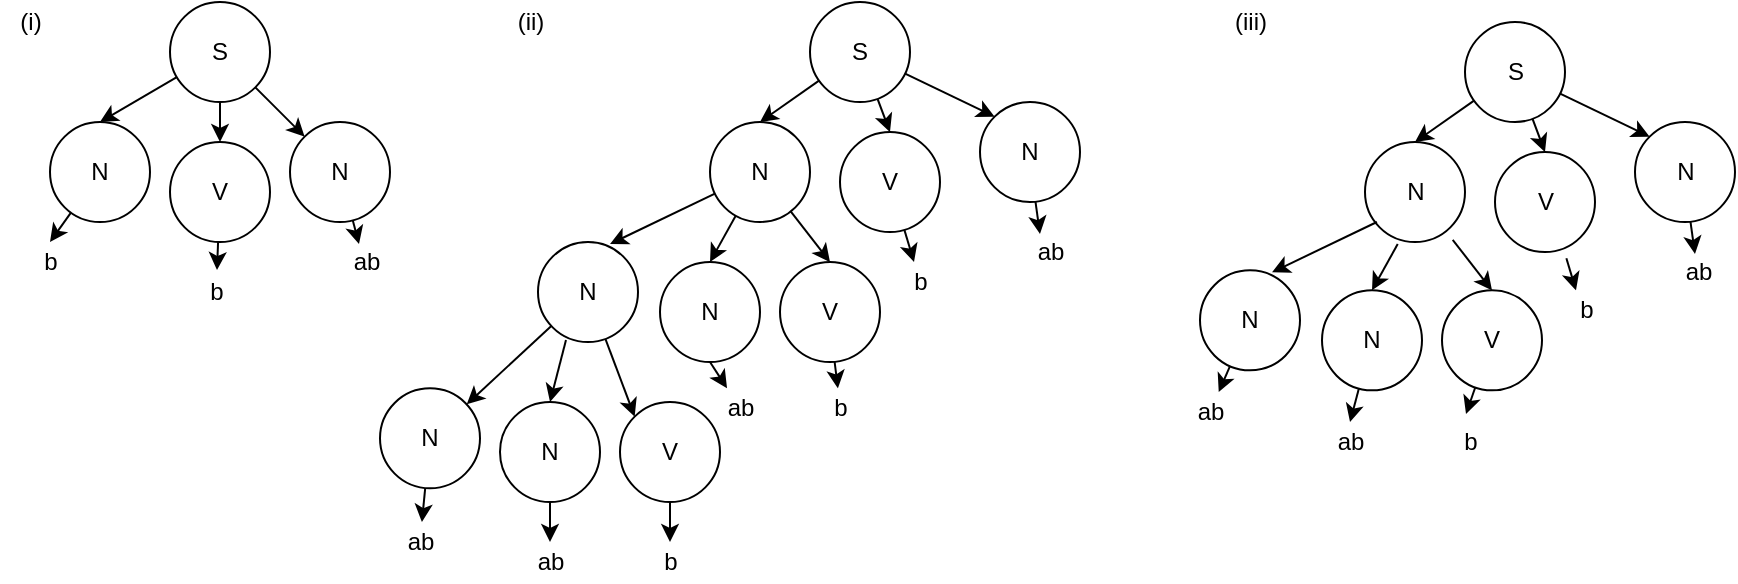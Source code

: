 <mxfile version="17.1.2" type="device" pages="2"><diagram id="Qpbx4XIv1NVrOyzlT0Lw" name="Page-1"><mxGraphModel dx="758" dy="514" grid="1" gridSize="10" guides="1" tooltips="1" connect="1" arrows="1" fold="1" page="1" pageScale="1" pageWidth="827" pageHeight="1169" math="0" shadow="0"><root><mxCell id="0"/><mxCell id="1" parent="0"/><mxCell id="CQMeKVdMAe2U_bORfj2A-5" style="rounded=0;orthogonalLoop=1;jettySize=auto;html=1;entryX=0.5;entryY=0;entryDx=0;entryDy=0;" edge="1" parent="1" source="CQMeKVdMAe2U_bORfj2A-1" target="CQMeKVdMAe2U_bORfj2A-2"><mxGeometry relative="1" as="geometry"/></mxCell><mxCell id="CQMeKVdMAe2U_bORfj2A-6" style="edgeStyle=none;rounded=0;orthogonalLoop=1;jettySize=auto;html=1;entryX=0.5;entryY=0;entryDx=0;entryDy=0;" edge="1" parent="1" source="CQMeKVdMAe2U_bORfj2A-1" target="CQMeKVdMAe2U_bORfj2A-3"><mxGeometry relative="1" as="geometry"/></mxCell><mxCell id="CQMeKVdMAe2U_bORfj2A-7" style="edgeStyle=none;rounded=0;orthogonalLoop=1;jettySize=auto;html=1;entryX=0;entryY=0;entryDx=0;entryDy=0;" edge="1" parent="1" source="CQMeKVdMAe2U_bORfj2A-1" target="CQMeKVdMAe2U_bORfj2A-4"><mxGeometry relative="1" as="geometry"/></mxCell><mxCell id="CQMeKVdMAe2U_bORfj2A-1" value="S" style="ellipse;whiteSpace=wrap;html=1;aspect=fixed;" vertex="1" parent="1"><mxGeometry x="205" y="90" width="50" height="50" as="geometry"/></mxCell><mxCell id="CQMeKVdMAe2U_bORfj2A-80" style="edgeStyle=none;rounded=0;orthogonalLoop=1;jettySize=auto;html=1;entryX=0.5;entryY=0;entryDx=0;entryDy=0;entryPerimeter=0;startArrow=none;startFill=0;endArrow=classic;endFill=1;" edge="1" parent="1" source="CQMeKVdMAe2U_bORfj2A-2" target="CQMeKVdMAe2U_bORfj2A-79"><mxGeometry relative="1" as="geometry"/></mxCell><mxCell id="CQMeKVdMAe2U_bORfj2A-2" value="N" style="ellipse;whiteSpace=wrap;html=1;aspect=fixed;" vertex="1" parent="1"><mxGeometry x="145" y="150" width="50" height="50" as="geometry"/></mxCell><mxCell id="CQMeKVdMAe2U_bORfj2A-14" style="edgeStyle=none;rounded=0;orthogonalLoop=1;jettySize=auto;html=1;entryX=0.55;entryY=-0.05;entryDx=0;entryDy=0;entryPerimeter=0;" edge="1" parent="1" source="CQMeKVdMAe2U_bORfj2A-3" target="CQMeKVdMAe2U_bORfj2A-12"><mxGeometry relative="1" as="geometry"/></mxCell><mxCell id="CQMeKVdMAe2U_bORfj2A-3" value="V" style="ellipse;whiteSpace=wrap;html=1;aspect=fixed;" vertex="1" parent="1"><mxGeometry x="205" y="160" width="50" height="50" as="geometry"/></mxCell><mxCell id="CQMeKVdMAe2U_bORfj2A-15" style="edgeStyle=none;rounded=0;orthogonalLoop=1;jettySize=auto;html=1;entryX=0.4;entryY=0.05;entryDx=0;entryDy=0;entryPerimeter=0;" edge="1" parent="1" source="CQMeKVdMAe2U_bORfj2A-4" target="CQMeKVdMAe2U_bORfj2A-13"><mxGeometry relative="1" as="geometry"/></mxCell><mxCell id="CQMeKVdMAe2U_bORfj2A-4" value="N" style="ellipse;whiteSpace=wrap;html=1;aspect=fixed;" vertex="1" parent="1"><mxGeometry x="265" y="150" width="50" height="50" as="geometry"/></mxCell><mxCell id="CQMeKVdMAe2U_bORfj2A-12" value="b" style="text;html=1;align=center;verticalAlign=middle;resizable=0;points=[];autosize=1;strokeColor=none;fillColor=none;" vertex="1" parent="1"><mxGeometry x="217.5" y="225" width="20" height="20" as="geometry"/></mxCell><mxCell id="CQMeKVdMAe2U_bORfj2A-13" value="ab" style="text;html=1;align=center;verticalAlign=middle;resizable=0;points=[];autosize=1;strokeColor=none;fillColor=none;" vertex="1" parent="1"><mxGeometry x="287.5" y="210" width="30" height="20" as="geometry"/></mxCell><mxCell id="CQMeKVdMAe2U_bORfj2A-16" value="(i)" style="text;html=1;align=center;verticalAlign=middle;resizable=0;points=[];autosize=1;strokeColor=none;fillColor=none;" vertex="1" parent="1"><mxGeometry x="120" y="90" width="30" height="20" as="geometry"/></mxCell><mxCell id="CQMeKVdMAe2U_bORfj2A-17" value="(ii)" style="text;html=1;align=center;verticalAlign=middle;resizable=0;points=[];autosize=1;strokeColor=none;fillColor=none;" vertex="1" parent="1"><mxGeometry x="370" y="90" width="30" height="20" as="geometry"/></mxCell><mxCell id="CQMeKVdMAe2U_bORfj2A-18" style="rounded=0;orthogonalLoop=1;jettySize=auto;html=1;entryX=0.5;entryY=0;entryDx=0;entryDy=0;" edge="1" parent="1" source="CQMeKVdMAe2U_bORfj2A-21" target="CQMeKVdMAe2U_bORfj2A-22"><mxGeometry relative="1" as="geometry"/></mxCell><mxCell id="CQMeKVdMAe2U_bORfj2A-19" style="edgeStyle=none;rounded=0;orthogonalLoop=1;jettySize=auto;html=1;entryX=0.5;entryY=0;entryDx=0;entryDy=0;" edge="1" parent="1" source="CQMeKVdMAe2U_bORfj2A-21" target="CQMeKVdMAe2U_bORfj2A-23"><mxGeometry relative="1" as="geometry"/></mxCell><mxCell id="CQMeKVdMAe2U_bORfj2A-20" style="edgeStyle=none;rounded=0;orthogonalLoop=1;jettySize=auto;html=1;entryX=0;entryY=0;entryDx=0;entryDy=0;" edge="1" parent="1" source="CQMeKVdMAe2U_bORfj2A-21" target="CQMeKVdMAe2U_bORfj2A-24"><mxGeometry relative="1" as="geometry"/></mxCell><mxCell id="CQMeKVdMAe2U_bORfj2A-21" value="S" style="ellipse;whiteSpace=wrap;html=1;aspect=fixed;" vertex="1" parent="1"><mxGeometry x="525" y="90" width="50" height="50" as="geometry"/></mxCell><mxCell id="CQMeKVdMAe2U_bORfj2A-25" style="edgeStyle=none;rounded=0;orthogonalLoop=1;jettySize=auto;html=1;entryX=0.72;entryY=0.02;entryDx=0;entryDy=0;entryPerimeter=0;" edge="1" parent="1" source="CQMeKVdMAe2U_bORfj2A-22" target="CQMeKVdMAe2U_bORfj2A-26"><mxGeometry relative="1" as="geometry"><mxPoint x="465" y="220" as="targetPoint"/></mxGeometry></mxCell><mxCell id="CQMeKVdMAe2U_bORfj2A-30" style="edgeStyle=none;rounded=0;orthogonalLoop=1;jettySize=auto;html=1;entryX=0.5;entryY=0;entryDx=0;entryDy=0;" edge="1" parent="1" source="CQMeKVdMAe2U_bORfj2A-22" target="CQMeKVdMAe2U_bORfj2A-27"><mxGeometry relative="1" as="geometry"/></mxCell><mxCell id="CQMeKVdMAe2U_bORfj2A-31" style="edgeStyle=none;rounded=0;orthogonalLoop=1;jettySize=auto;html=1;entryX=0.5;entryY=0;entryDx=0;entryDy=0;" edge="1" parent="1" source="CQMeKVdMAe2U_bORfj2A-22" target="CQMeKVdMAe2U_bORfj2A-29"><mxGeometry relative="1" as="geometry"/></mxCell><mxCell id="CQMeKVdMAe2U_bORfj2A-22" value="N" style="ellipse;whiteSpace=wrap;html=1;aspect=fixed;" vertex="1" parent="1"><mxGeometry x="475" y="150" width="50" height="50" as="geometry"/></mxCell><mxCell id="CQMeKVdMAe2U_bORfj2A-52" style="edgeStyle=none;rounded=0;orthogonalLoop=1;jettySize=auto;html=1;startArrow=none;startFill=0;endArrow=classic;endFill=1;" edge="1" parent="1" source="CQMeKVdMAe2U_bORfj2A-23" target="CQMeKVdMAe2U_bORfj2A-45"><mxGeometry relative="1" as="geometry"/></mxCell><mxCell id="CQMeKVdMAe2U_bORfj2A-23" value="V" style="ellipse;whiteSpace=wrap;html=1;aspect=fixed;" vertex="1" parent="1"><mxGeometry x="540" y="155" width="50" height="50" as="geometry"/></mxCell><mxCell id="CQMeKVdMAe2U_bORfj2A-53" style="edgeStyle=none;rounded=0;orthogonalLoop=1;jettySize=auto;html=1;entryX=0.333;entryY=0.05;entryDx=0;entryDy=0;entryPerimeter=0;startArrow=none;startFill=0;endArrow=classic;endFill=1;" edge="1" parent="1" source="CQMeKVdMAe2U_bORfj2A-24" target="CQMeKVdMAe2U_bORfj2A-46"><mxGeometry relative="1" as="geometry"/></mxCell><mxCell id="CQMeKVdMAe2U_bORfj2A-24" value="N" style="ellipse;whiteSpace=wrap;html=1;aspect=fixed;" vertex="1" parent="1"><mxGeometry x="610" y="140" width="50" height="50" as="geometry"/></mxCell><mxCell id="CQMeKVdMAe2U_bORfj2A-36" style="edgeStyle=none;rounded=0;orthogonalLoop=1;jettySize=auto;html=1;" edge="1" parent="1" source="CQMeKVdMAe2U_bORfj2A-26" target="CQMeKVdMAe2U_bORfj2A-33"><mxGeometry relative="1" as="geometry"/></mxCell><mxCell id="CQMeKVdMAe2U_bORfj2A-37" style="edgeStyle=none;rounded=0;orthogonalLoop=1;jettySize=auto;html=1;entryX=0;entryY=0;entryDx=0;entryDy=0;" edge="1" parent="1" source="CQMeKVdMAe2U_bORfj2A-26" target="CQMeKVdMAe2U_bORfj2A-35"><mxGeometry relative="1" as="geometry"/></mxCell><mxCell id="CQMeKVdMAe2U_bORfj2A-26" value="N" style="ellipse;whiteSpace=wrap;html=1;aspect=fixed;" vertex="1" parent="1"><mxGeometry x="389" y="210" width="50" height="50" as="geometry"/></mxCell><mxCell id="CQMeKVdMAe2U_bORfj2A-27" value="N" style="ellipse;whiteSpace=wrap;html=1;aspect=fixed;" vertex="1" parent="1"><mxGeometry x="450" y="220" width="50" height="50" as="geometry"/></mxCell><mxCell id="CQMeKVdMAe2U_bORfj2A-51" style="edgeStyle=none;rounded=0;orthogonalLoop=1;jettySize=auto;html=1;startArrow=none;startFill=0;endArrow=classic;endFill=1;" edge="1" parent="1" source="CQMeKVdMAe2U_bORfj2A-29" target="CQMeKVdMAe2U_bORfj2A-44"><mxGeometry relative="1" as="geometry"/></mxCell><mxCell id="CQMeKVdMAe2U_bORfj2A-29" value="V" style="ellipse;whiteSpace=wrap;html=1;aspect=fixed;" vertex="1" parent="1"><mxGeometry x="510" y="220" width="50" height="50" as="geometry"/></mxCell><mxCell id="CQMeKVdMAe2U_bORfj2A-32" style="edgeStyle=none;rounded=0;orthogonalLoop=1;jettySize=auto;html=1;entryX=0.5;entryY=0;entryDx=0;entryDy=0;exitX=0.28;exitY=0.98;exitDx=0;exitDy=0;exitPerimeter=0;" edge="1" parent="1" target="CQMeKVdMAe2U_bORfj2A-34" source="CQMeKVdMAe2U_bORfj2A-26"><mxGeometry relative="1" as="geometry"><mxPoint x="418.859" y="260.004" as="sourcePoint"/></mxGeometry></mxCell><mxCell id="CQMeKVdMAe2U_bORfj2A-47" style="edgeStyle=none;rounded=0;orthogonalLoop=1;jettySize=auto;html=1;" edge="1" parent="1" source="CQMeKVdMAe2U_bORfj2A-33" target="CQMeKVdMAe2U_bORfj2A-40"><mxGeometry relative="1" as="geometry"/></mxCell><mxCell id="CQMeKVdMAe2U_bORfj2A-33" value="N" style="ellipse;whiteSpace=wrap;html=1;aspect=fixed;" vertex="1" parent="1"><mxGeometry x="310" y="283.15" width="50" height="50" as="geometry"/></mxCell><mxCell id="CQMeKVdMAe2U_bORfj2A-48" style="edgeStyle=none;rounded=0;orthogonalLoop=1;jettySize=auto;html=1;" edge="1" parent="1" source="CQMeKVdMAe2U_bORfj2A-34" target="CQMeKVdMAe2U_bORfj2A-41"><mxGeometry relative="1" as="geometry"/></mxCell><mxCell id="CQMeKVdMAe2U_bORfj2A-34" value="N" style="ellipse;whiteSpace=wrap;html=1;aspect=fixed;" vertex="1" parent="1"><mxGeometry x="370" y="290" width="50" height="50" as="geometry"/></mxCell><mxCell id="CQMeKVdMAe2U_bORfj2A-49" style="edgeStyle=none;rounded=0;orthogonalLoop=1;jettySize=auto;html=1;" edge="1" parent="1" source="CQMeKVdMAe2U_bORfj2A-35" target="CQMeKVdMAe2U_bORfj2A-42"><mxGeometry relative="1" as="geometry"/></mxCell><mxCell id="CQMeKVdMAe2U_bORfj2A-35" value="V" style="ellipse;whiteSpace=wrap;html=1;aspect=fixed;" vertex="1" parent="1"><mxGeometry x="430" y="290" width="50" height="50" as="geometry"/></mxCell><mxCell id="CQMeKVdMAe2U_bORfj2A-40" value="ab" style="text;html=1;align=center;verticalAlign=middle;resizable=0;points=[];autosize=1;strokeColor=none;fillColor=none;" vertex="1" parent="1"><mxGeometry x="315" y="350" width="30" height="20" as="geometry"/></mxCell><mxCell id="CQMeKVdMAe2U_bORfj2A-41" value="ab" style="text;html=1;align=center;verticalAlign=middle;resizable=0;points=[];autosize=1;strokeColor=none;fillColor=none;" vertex="1" parent="1"><mxGeometry x="380" y="360" width="30" height="20" as="geometry"/></mxCell><mxCell id="CQMeKVdMAe2U_bORfj2A-42" value="b" style="text;html=1;align=center;verticalAlign=middle;resizable=0;points=[];autosize=1;strokeColor=none;fillColor=none;" vertex="1" parent="1"><mxGeometry x="445" y="360" width="20" height="20" as="geometry"/></mxCell><mxCell id="CQMeKVdMAe2U_bORfj2A-50" style="edgeStyle=none;rounded=0;orthogonalLoop=1;jettySize=auto;html=1;entryX=0.5;entryY=1;entryDx=0;entryDy=0;startArrow=classic;startFill=1;endArrow=none;endFill=0;" edge="1" parent="1" source="CQMeKVdMAe2U_bORfj2A-43" target="CQMeKVdMAe2U_bORfj2A-27"><mxGeometry relative="1" as="geometry"/></mxCell><mxCell id="CQMeKVdMAe2U_bORfj2A-43" value="ab" style="text;html=1;align=center;verticalAlign=middle;resizable=0;points=[];autosize=1;strokeColor=none;fillColor=none;" vertex="1" parent="1"><mxGeometry x="475" y="283.15" width="30" height="20" as="geometry"/></mxCell><mxCell id="CQMeKVdMAe2U_bORfj2A-44" value="b" style="text;html=1;align=center;verticalAlign=middle;resizable=0;points=[];autosize=1;strokeColor=none;fillColor=none;" vertex="1" parent="1"><mxGeometry x="530" y="283.15" width="20" height="20" as="geometry"/></mxCell><mxCell id="CQMeKVdMAe2U_bORfj2A-45" value="b" style="text;html=1;align=center;verticalAlign=middle;resizable=0;points=[];autosize=1;strokeColor=none;fillColor=none;" vertex="1" parent="1"><mxGeometry x="570" y="220" width="20" height="20" as="geometry"/></mxCell><mxCell id="CQMeKVdMAe2U_bORfj2A-46" value="ab" style="text;html=1;align=center;verticalAlign=middle;resizable=0;points=[];autosize=1;strokeColor=none;fillColor=none;" vertex="1" parent="1"><mxGeometry x="630" y="205" width="30" height="20" as="geometry"/></mxCell><mxCell id="CQMeKVdMAe2U_bORfj2A-54" value="(iii)" style="text;html=1;align=center;verticalAlign=middle;resizable=0;points=[];autosize=1;strokeColor=none;fillColor=none;" vertex="1" parent="1"><mxGeometry x="730" y="90" width="30" height="20" as="geometry"/></mxCell><mxCell id="CQMeKVdMAe2U_bORfj2A-55" style="rounded=0;orthogonalLoop=1;jettySize=auto;html=1;entryX=0.5;entryY=0;entryDx=0;entryDy=0;" edge="1" parent="1" source="CQMeKVdMAe2U_bORfj2A-58" target="CQMeKVdMAe2U_bORfj2A-59"><mxGeometry relative="1" as="geometry"/></mxCell><mxCell id="CQMeKVdMAe2U_bORfj2A-56" style="edgeStyle=none;rounded=0;orthogonalLoop=1;jettySize=auto;html=1;entryX=0.5;entryY=0;entryDx=0;entryDy=0;" edge="1" parent="1" source="CQMeKVdMAe2U_bORfj2A-58" target="CQMeKVdMAe2U_bORfj2A-60"><mxGeometry relative="1" as="geometry"/></mxCell><mxCell id="CQMeKVdMAe2U_bORfj2A-57" style="edgeStyle=none;rounded=0;orthogonalLoop=1;jettySize=auto;html=1;entryX=0;entryY=0;entryDx=0;entryDy=0;" edge="1" parent="1" source="CQMeKVdMAe2U_bORfj2A-58" target="CQMeKVdMAe2U_bORfj2A-62"><mxGeometry relative="1" as="geometry"/></mxCell><mxCell id="CQMeKVdMAe2U_bORfj2A-58" value="S" style="ellipse;whiteSpace=wrap;html=1;aspect=fixed;" vertex="1" parent="1"><mxGeometry x="852.5" y="100" width="50" height="50" as="geometry"/></mxCell><mxCell id="CQMeKVdMAe2U_bORfj2A-59" value="N" style="ellipse;whiteSpace=wrap;html=1;aspect=fixed;" vertex="1" parent="1"><mxGeometry x="802.5" y="160" width="50" height="50" as="geometry"/></mxCell><mxCell id="CQMeKVdMAe2U_bORfj2A-60" value="V" style="ellipse;whiteSpace=wrap;html=1;aspect=fixed;" vertex="1" parent="1"><mxGeometry x="867.5" y="165" width="50" height="50" as="geometry"/></mxCell><mxCell id="CQMeKVdMAe2U_bORfj2A-61" style="edgeStyle=none;rounded=0;orthogonalLoop=1;jettySize=auto;html=1;entryX=0.333;entryY=0.05;entryDx=0;entryDy=0;entryPerimeter=0;startArrow=none;startFill=0;endArrow=classic;endFill=1;" edge="1" parent="1" source="CQMeKVdMAe2U_bORfj2A-62"><mxGeometry relative="1" as="geometry"><mxPoint x="967.49" y="216" as="targetPoint"/></mxGeometry></mxCell><mxCell id="CQMeKVdMAe2U_bORfj2A-62" value="N" style="ellipse;whiteSpace=wrap;html=1;aspect=fixed;" vertex="1" parent="1"><mxGeometry x="937.5" y="150" width="50" height="50" as="geometry"/></mxCell><mxCell id="CQMeKVdMAe2U_bORfj2A-63" style="edgeStyle=none;rounded=0;orthogonalLoop=1;jettySize=auto;html=1;entryX=0.72;entryY=0.02;entryDx=0;entryDy=0;entryPerimeter=0;" edge="1" parent="1" target="CQMeKVdMAe2U_bORfj2A-67"><mxGeometry relative="1" as="geometry"><mxPoint x="796" y="234.18" as="targetPoint"/><mxPoint x="808.462" y="199.998" as="sourcePoint"/></mxGeometry></mxCell><mxCell id="CQMeKVdMAe2U_bORfj2A-64" style="edgeStyle=none;rounded=0;orthogonalLoop=1;jettySize=auto;html=1;entryX=0.5;entryY=0;entryDx=0;entryDy=0;" edge="1" parent="1" target="CQMeKVdMAe2U_bORfj2A-68"><mxGeometry relative="1" as="geometry"><mxPoint x="818.859" y="211.034" as="sourcePoint"/></mxGeometry></mxCell><mxCell id="CQMeKVdMAe2U_bORfj2A-65" style="edgeStyle=none;rounded=0;orthogonalLoop=1;jettySize=auto;html=1;entryX=0.5;entryY=0;entryDx=0;entryDy=0;" edge="1" parent="1" target="CQMeKVdMAe2U_bORfj2A-69"><mxGeometry relative="1" as="geometry"><mxPoint x="846.349" y="208.914" as="sourcePoint"/></mxGeometry></mxCell><mxCell id="CQMeKVdMAe2U_bORfj2A-66" style="edgeStyle=none;rounded=0;orthogonalLoop=1;jettySize=auto;html=1;startArrow=none;startFill=0;endArrow=classic;endFill=1;" edge="1" parent="1"><mxGeometry relative="1" as="geometry"><mxPoint x="903.184" y="218.126" as="sourcePoint"/><mxPoint x="908" y="234.18" as="targetPoint"/></mxGeometry></mxCell><mxCell id="CQMeKVdMAe2U_bORfj2A-71" style="edgeStyle=none;rounded=0;orthogonalLoop=1;jettySize=auto;html=1;startArrow=none;startFill=0;endArrow=classic;endFill=1;" edge="1" parent="1" source="CQMeKVdMAe2U_bORfj2A-67" target="CQMeKVdMAe2U_bORfj2A-70"><mxGeometry relative="1" as="geometry"/></mxCell><mxCell id="CQMeKVdMAe2U_bORfj2A-67" value="N" style="ellipse;whiteSpace=wrap;html=1;aspect=fixed;" vertex="1" parent="1"><mxGeometry x="720" y="224.18" width="50" height="50" as="geometry"/></mxCell><mxCell id="CQMeKVdMAe2U_bORfj2A-73" style="edgeStyle=none;rounded=0;orthogonalLoop=1;jettySize=auto;html=1;entryX=0.5;entryY=0;entryDx=0;entryDy=0;entryPerimeter=0;startArrow=none;startFill=0;endArrow=classic;endFill=1;" edge="1" parent="1" source="CQMeKVdMAe2U_bORfj2A-68" target="CQMeKVdMAe2U_bORfj2A-72"><mxGeometry relative="1" as="geometry"/></mxCell><mxCell id="CQMeKVdMAe2U_bORfj2A-68" value="N" style="ellipse;whiteSpace=wrap;html=1;aspect=fixed;" vertex="1" parent="1"><mxGeometry x="781" y="234.18" width="50" height="50" as="geometry"/></mxCell><mxCell id="CQMeKVdMAe2U_bORfj2A-75" style="edgeStyle=none;rounded=0;orthogonalLoop=1;jettySize=auto;html=1;entryX=0.4;entryY=-0.2;entryDx=0;entryDy=0;entryPerimeter=0;startArrow=none;startFill=0;endArrow=classic;endFill=1;" edge="1" parent="1" source="CQMeKVdMAe2U_bORfj2A-69" target="CQMeKVdMAe2U_bORfj2A-74"><mxGeometry relative="1" as="geometry"/></mxCell><mxCell id="CQMeKVdMAe2U_bORfj2A-69" value="V" style="ellipse;whiteSpace=wrap;html=1;aspect=fixed;" vertex="1" parent="1"><mxGeometry x="841" y="234.18" width="50" height="50" as="geometry"/></mxCell><mxCell id="CQMeKVdMAe2U_bORfj2A-70" value="ab" style="text;html=1;align=center;verticalAlign=middle;resizable=0;points=[];autosize=1;strokeColor=none;fillColor=none;" vertex="1" parent="1"><mxGeometry x="710" y="285" width="30" height="20" as="geometry"/></mxCell><mxCell id="CQMeKVdMAe2U_bORfj2A-72" value="ab" style="text;html=1;align=center;verticalAlign=middle;resizable=0;points=[];autosize=1;strokeColor=none;fillColor=none;" vertex="1" parent="1"><mxGeometry x="780" y="300" width="30" height="20" as="geometry"/></mxCell><mxCell id="CQMeKVdMAe2U_bORfj2A-74" value="b" style="text;html=1;align=center;verticalAlign=middle;resizable=0;points=[];autosize=1;strokeColor=none;fillColor=none;" vertex="1" parent="1"><mxGeometry x="845" y="300" width="20" height="20" as="geometry"/></mxCell><mxCell id="CQMeKVdMAe2U_bORfj2A-76" value="b" style="text;html=1;align=center;verticalAlign=middle;resizable=0;points=[];autosize=1;strokeColor=none;fillColor=none;" vertex="1" parent="1"><mxGeometry x="902.5" y="234.18" width="20" height="20" as="geometry"/></mxCell><mxCell id="CQMeKVdMAe2U_bORfj2A-77" value="ab" style="text;html=1;align=center;verticalAlign=middle;resizable=0;points=[];autosize=1;strokeColor=none;fillColor=none;" vertex="1" parent="1"><mxGeometry x="954" y="215" width="30" height="20" as="geometry"/></mxCell><mxCell id="CQMeKVdMAe2U_bORfj2A-79" value="b" style="text;html=1;align=center;verticalAlign=middle;resizable=0;points=[];autosize=1;strokeColor=none;fillColor=none;" vertex="1" parent="1"><mxGeometry x="135" y="210" width="20" height="20" as="geometry"/></mxCell></root></mxGraphModel></diagram><diagram id="x8T-8FSfejUThqWdcrER" name="Page-2"><mxGraphModel dx="758" dy="514" grid="1" gridSize="10" guides="1" tooltips="1" connect="1" arrows="1" fold="1" page="1" pageScale="1" pageWidth="827" pageHeight="1169" math="0" shadow="0"><root><mxCell id="NFvz0AbP8CGGLVTf0U3N-0"/><mxCell id="NFvz0AbP8CGGLVTf0U3N-1" parent="NFvz0AbP8CGGLVTf0U3N-0"/><mxCell id="mcHD_HkM57FpHxoeEQbG-1" style="rounded=0;orthogonalLoop=1;jettySize=auto;html=1;entryX=0.5;entryY=0;entryDx=0;entryDy=0;" edge="1" parent="NFvz0AbP8CGGLVTf0U3N-1" source="mcHD_HkM57FpHxoeEQbG-4" target="mcHD_HkM57FpHxoeEQbG-8"><mxGeometry relative="1" as="geometry"/></mxCell><mxCell id="mcHD_HkM57FpHxoeEQbG-2" style="edgeStyle=none;rounded=0;orthogonalLoop=1;jettySize=auto;html=1;entryX=0.5;entryY=0;entryDx=0;entryDy=0;" edge="1" parent="NFvz0AbP8CGGLVTf0U3N-1" source="mcHD_HkM57FpHxoeEQbG-4" target="mcHD_HkM57FpHxoeEQbG-10"><mxGeometry relative="1" as="geometry"/></mxCell><mxCell id="mcHD_HkM57FpHxoeEQbG-3" style="edgeStyle=none;rounded=0;orthogonalLoop=1;jettySize=auto;html=1;entryX=0;entryY=0;entryDx=0;entryDy=0;" edge="1" parent="NFvz0AbP8CGGLVTf0U3N-1" source="mcHD_HkM57FpHxoeEQbG-4" target="mcHD_HkM57FpHxoeEQbG-12"><mxGeometry relative="1" as="geometry"/></mxCell><mxCell id="mcHD_HkM57FpHxoeEQbG-4" value="S" style="ellipse;whiteSpace=wrap;html=1;aspect=fixed;" vertex="1" parent="NFvz0AbP8CGGLVTf0U3N-1"><mxGeometry x="226" y="90" width="50" height="50" as="geometry"/></mxCell><mxCell id="mcHD_HkM57FpHxoeEQbG-5" style="edgeStyle=none;rounded=0;orthogonalLoop=1;jettySize=auto;html=1;entryX=0.72;entryY=0.02;entryDx=0;entryDy=0;entryPerimeter=0;" edge="1" parent="NFvz0AbP8CGGLVTf0U3N-1" source="mcHD_HkM57FpHxoeEQbG-8" target="mcHD_HkM57FpHxoeEQbG-13"><mxGeometry relative="1" as="geometry"><mxPoint x="166" y="220" as="targetPoint"/></mxGeometry></mxCell><mxCell id="mcHD_HkM57FpHxoeEQbG-6" style="edgeStyle=none;rounded=0;orthogonalLoop=1;jettySize=auto;html=1;entryX=0.5;entryY=0;entryDx=0;entryDy=0;" edge="1" parent="NFvz0AbP8CGGLVTf0U3N-1" source="mcHD_HkM57FpHxoeEQbG-8" target="mcHD_HkM57FpHxoeEQbG-14"><mxGeometry relative="1" as="geometry"/></mxCell><mxCell id="mcHD_HkM57FpHxoeEQbG-7" style="edgeStyle=none;rounded=0;orthogonalLoop=1;jettySize=auto;html=1;entryX=0.5;entryY=0;entryDx=0;entryDy=0;" edge="1" parent="NFvz0AbP8CGGLVTf0U3N-1" source="mcHD_HkM57FpHxoeEQbG-8" target="mcHD_HkM57FpHxoeEQbG-16"><mxGeometry relative="1" as="geometry"/></mxCell><mxCell id="mcHD_HkM57FpHxoeEQbG-8" value="N" style="ellipse;whiteSpace=wrap;html=1;aspect=fixed;" vertex="1" parent="NFvz0AbP8CGGLVTf0U3N-1"><mxGeometry x="176" y="150" width="50" height="50" as="geometry"/></mxCell><mxCell id="mcHD_HkM57FpHxoeEQbG-9" style="edgeStyle=none;rounded=0;orthogonalLoop=1;jettySize=auto;html=1;startArrow=none;startFill=0;endArrow=classic;endFill=1;" edge="1" parent="NFvz0AbP8CGGLVTf0U3N-1" source="mcHD_HkM57FpHxoeEQbG-10" target="mcHD_HkM57FpHxoeEQbG-18"><mxGeometry relative="1" as="geometry"/></mxCell><mxCell id="mcHD_HkM57FpHxoeEQbG-10" value="V" style="ellipse;whiteSpace=wrap;html=1;aspect=fixed;" vertex="1" parent="NFvz0AbP8CGGLVTf0U3N-1"><mxGeometry x="241" y="155" width="50" height="50" as="geometry"/></mxCell><mxCell id="mcHD_HkM57FpHxoeEQbG-11" style="edgeStyle=none;rounded=0;orthogonalLoop=1;jettySize=auto;html=1;entryX=0.333;entryY=0.05;entryDx=0;entryDy=0;entryPerimeter=0;startArrow=none;startFill=0;endArrow=classic;endFill=1;" edge="1" parent="NFvz0AbP8CGGLVTf0U3N-1" source="mcHD_HkM57FpHxoeEQbG-12" target="mcHD_HkM57FpHxoeEQbG-19"><mxGeometry relative="1" as="geometry"/></mxCell><mxCell id="mcHD_HkM57FpHxoeEQbG-12" value="N" style="ellipse;whiteSpace=wrap;html=1;aspect=fixed;" vertex="1" parent="NFvz0AbP8CGGLVTf0U3N-1"><mxGeometry x="311" y="140" width="50" height="50" as="geometry"/></mxCell><mxCell id="mcHD_HkM57FpHxoeEQbG-21" style="edgeStyle=none;rounded=0;orthogonalLoop=1;jettySize=auto;html=1;startArrow=none;startFill=0;endArrow=classic;endFill=1;" edge="1" parent="NFvz0AbP8CGGLVTf0U3N-1" source="mcHD_HkM57FpHxoeEQbG-13" target="mcHD_HkM57FpHxoeEQbG-20"><mxGeometry relative="1" as="geometry"/></mxCell><mxCell id="mcHD_HkM57FpHxoeEQbG-13" value="N" style="ellipse;whiteSpace=wrap;html=1;aspect=fixed;" vertex="1" parent="NFvz0AbP8CGGLVTf0U3N-1"><mxGeometry x="90" y="210" width="50" height="50" as="geometry"/></mxCell><mxCell id="mcHD_HkM57FpHxoeEQbG-23" style="edgeStyle=none;rounded=0;orthogonalLoop=1;jettySize=auto;html=1;entryX=0.6;entryY=-0.1;entryDx=0;entryDy=0;entryPerimeter=0;startArrow=none;startFill=0;endArrow=classic;endFill=1;" edge="1" parent="NFvz0AbP8CGGLVTf0U3N-1" source="mcHD_HkM57FpHxoeEQbG-14" target="mcHD_HkM57FpHxoeEQbG-22"><mxGeometry relative="1" as="geometry"/></mxCell><mxCell id="mcHD_HkM57FpHxoeEQbG-14" value="N" style="ellipse;whiteSpace=wrap;html=1;aspect=fixed;" vertex="1" parent="NFvz0AbP8CGGLVTf0U3N-1"><mxGeometry x="151" y="220" width="50" height="50" as="geometry"/></mxCell><mxCell id="mcHD_HkM57FpHxoeEQbG-15" style="edgeStyle=none;rounded=0;orthogonalLoop=1;jettySize=auto;html=1;startArrow=none;startFill=0;endArrow=classic;endFill=1;" edge="1" parent="NFvz0AbP8CGGLVTf0U3N-1" source="mcHD_HkM57FpHxoeEQbG-16"><mxGeometry relative="1" as="geometry"><mxPoint x="239.962" y="283.15" as="targetPoint"/></mxGeometry></mxCell><mxCell id="mcHD_HkM57FpHxoeEQbG-16" value="V" style="ellipse;whiteSpace=wrap;html=1;aspect=fixed;" vertex="1" parent="NFvz0AbP8CGGLVTf0U3N-1"><mxGeometry x="211" y="220" width="50" height="50" as="geometry"/></mxCell><mxCell id="mcHD_HkM57FpHxoeEQbG-18" value="b" style="text;html=1;align=center;verticalAlign=middle;resizable=0;points=[];autosize=1;strokeColor=none;fillColor=none;" vertex="1" parent="NFvz0AbP8CGGLVTf0U3N-1"><mxGeometry x="271" y="220" width="20" height="20" as="geometry"/></mxCell><mxCell id="mcHD_HkM57FpHxoeEQbG-19" value="b" style="text;html=1;align=center;verticalAlign=middle;resizable=0;points=[];autosize=1;strokeColor=none;fillColor=none;" vertex="1" parent="NFvz0AbP8CGGLVTf0U3N-1"><mxGeometry x="336" y="205" width="20" height="20" as="geometry"/></mxCell><mxCell id="mcHD_HkM57FpHxoeEQbG-20" value="ab" style="text;html=1;align=center;verticalAlign=middle;resizable=0;points=[];autosize=1;strokeColor=none;fillColor=none;" vertex="1" parent="NFvz0AbP8CGGLVTf0U3N-1"><mxGeometry x="85" y="270" width="30" height="20" as="geometry"/></mxCell><mxCell id="mcHD_HkM57FpHxoeEQbG-22" value="b" style="text;html=1;align=center;verticalAlign=middle;resizable=0;points=[];autosize=1;strokeColor=none;fillColor=none;" vertex="1" parent="NFvz0AbP8CGGLVTf0U3N-1"><mxGeometry x="166" y="290" width="20" height="20" as="geometry"/></mxCell><mxCell id="mcHD_HkM57FpHxoeEQbG-24" value="b" style="text;html=1;align=center;verticalAlign=middle;resizable=0;points=[];autosize=1;strokeColor=none;fillColor=none;" vertex="1" parent="NFvz0AbP8CGGLVTf0U3N-1"><mxGeometry x="230" y="280" width="20" height="20" as="geometry"/></mxCell><mxCell id="mcHD_HkM57FpHxoeEQbG-25" style="rounded=0;orthogonalLoop=1;jettySize=auto;html=1;entryX=0.5;entryY=0;entryDx=0;entryDy=0;" edge="1" parent="NFvz0AbP8CGGLVTf0U3N-1" source="mcHD_HkM57FpHxoeEQbG-28" target="mcHD_HkM57FpHxoeEQbG-29"><mxGeometry relative="1" as="geometry"/></mxCell><mxCell id="mcHD_HkM57FpHxoeEQbG-26" style="edgeStyle=none;rounded=0;orthogonalLoop=1;jettySize=auto;html=1;entryX=0.5;entryY=0;entryDx=0;entryDy=0;" edge="1" parent="NFvz0AbP8CGGLVTf0U3N-1" source="mcHD_HkM57FpHxoeEQbG-28" target="mcHD_HkM57FpHxoeEQbG-30"><mxGeometry relative="1" as="geometry"/></mxCell><mxCell id="mcHD_HkM57FpHxoeEQbG-27" style="edgeStyle=none;rounded=0;orthogonalLoop=1;jettySize=auto;html=1;entryX=0;entryY=0;entryDx=0;entryDy=0;" edge="1" parent="NFvz0AbP8CGGLVTf0U3N-1" source="mcHD_HkM57FpHxoeEQbG-28" target="mcHD_HkM57FpHxoeEQbG-32"><mxGeometry relative="1" as="geometry"/></mxCell><mxCell id="mcHD_HkM57FpHxoeEQbG-28" value="S" style="ellipse;whiteSpace=wrap;html=1;aspect=fixed;" vertex="1" parent="NFvz0AbP8CGGLVTf0U3N-1"><mxGeometry x="480" y="90" width="50" height="50" as="geometry"/></mxCell><mxCell id="mcHD_HkM57FpHxoeEQbG-48" style="edgeStyle=none;rounded=0;orthogonalLoop=1;jettySize=auto;html=1;entryX=0.4;entryY=0.05;entryDx=0;entryDy=0;entryPerimeter=0;startArrow=none;startFill=0;endArrow=classic;endFill=1;" edge="1" parent="NFvz0AbP8CGGLVTf0U3N-1" source="mcHD_HkM57FpHxoeEQbG-29" target="mcHD_HkM57FpHxoeEQbG-47"><mxGeometry relative="1" as="geometry"/></mxCell><mxCell id="mcHD_HkM57FpHxoeEQbG-29" value="N" style="ellipse;whiteSpace=wrap;html=1;aspect=fixed;" vertex="1" parent="NFvz0AbP8CGGLVTf0U3N-1"><mxGeometry x="414" y="155" width="50" height="50" as="geometry"/></mxCell><mxCell id="mcHD_HkM57FpHxoeEQbG-50" style="edgeStyle=none;rounded=0;orthogonalLoop=1;jettySize=auto;html=1;entryX=0.65;entryY=0;entryDx=0;entryDy=0;entryPerimeter=0;startArrow=none;startFill=0;endArrow=classic;endFill=1;" edge="1" parent="NFvz0AbP8CGGLVTf0U3N-1" source="mcHD_HkM57FpHxoeEQbG-30" target="mcHD_HkM57FpHxoeEQbG-49"><mxGeometry relative="1" as="geometry"/></mxCell><mxCell id="mcHD_HkM57FpHxoeEQbG-30" value="V" style="ellipse;whiteSpace=wrap;html=1;aspect=fixed;" vertex="1" parent="NFvz0AbP8CGGLVTf0U3N-1"><mxGeometry x="480" y="155" width="50" height="50" as="geometry"/></mxCell><mxCell id="mcHD_HkM57FpHxoeEQbG-45" style="edgeStyle=none;rounded=0;orthogonalLoop=1;jettySize=auto;html=1;startArrow=none;startFill=0;endArrow=classic;endFill=1;" edge="1" parent="NFvz0AbP8CGGLVTf0U3N-1" source="mcHD_HkM57FpHxoeEQbG-32" target="mcHD_HkM57FpHxoeEQbG-41"><mxGeometry relative="1" as="geometry"/></mxCell><mxCell id="mcHD_HkM57FpHxoeEQbG-32" value="N" style="ellipse;whiteSpace=wrap;html=1;aspect=fixed;" vertex="1" parent="NFvz0AbP8CGGLVTf0U3N-1"><mxGeometry x="550" y="150" width="50" height="50" as="geometry"/></mxCell><mxCell id="mcHD_HkM57FpHxoeEQbG-33" style="edgeStyle=none;rounded=0;orthogonalLoop=1;jettySize=auto;html=1;entryX=0.72;entryY=0.02;entryDx=0;entryDy=0;entryPerimeter=0;exitX=0.28;exitY=0.94;exitDx=0;exitDy=0;exitPerimeter=0;" edge="1" parent="NFvz0AbP8CGGLVTf0U3N-1" target="mcHD_HkM57FpHxoeEQbG-37" source="mcHD_HkM57FpHxoeEQbG-32"><mxGeometry relative="1" as="geometry"><mxPoint x="561" y="234.18" as="targetPoint"/><mxPoint x="573.462" y="199.998" as="sourcePoint"/></mxGeometry></mxCell><mxCell id="mcHD_HkM57FpHxoeEQbG-34" style="edgeStyle=none;rounded=0;orthogonalLoop=1;jettySize=auto;html=1;entryX=0.5;entryY=0;entryDx=0;entryDy=0;exitX=1;exitY=1;exitDx=0;exitDy=0;" edge="1" parent="NFvz0AbP8CGGLVTf0U3N-1" target="mcHD_HkM57FpHxoeEQbG-39" source="mcHD_HkM57FpHxoeEQbG-32"><mxGeometry relative="1" as="geometry"><mxPoint x="583.859" y="211.034" as="sourcePoint"/></mxGeometry></mxCell><mxCell id="mcHD_HkM57FpHxoeEQbG-36" style="edgeStyle=none;rounded=0;orthogonalLoop=1;jettySize=auto;html=1;startArrow=none;startFill=0;endArrow=classic;endFill=1;" edge="1" parent="NFvz0AbP8CGGLVTf0U3N-1" source="mcHD_HkM57FpHxoeEQbG-37" target="mcHD_HkM57FpHxoeEQbG-42"><mxGeometry relative="1" as="geometry"/></mxCell><mxCell id="mcHD_HkM57FpHxoeEQbG-37" value="N" style="ellipse;whiteSpace=wrap;html=1;aspect=fixed;" vertex="1" parent="NFvz0AbP8CGGLVTf0U3N-1"><mxGeometry x="530" y="215.82" width="50" height="50" as="geometry"/></mxCell><mxCell id="mcHD_HkM57FpHxoeEQbG-38" style="edgeStyle=none;rounded=0;orthogonalLoop=1;jettySize=auto;html=1;entryX=0.6;entryY=-0.1;entryDx=0;entryDy=0;entryPerimeter=0;startArrow=none;startFill=0;endArrow=classic;endFill=1;" edge="1" parent="NFvz0AbP8CGGLVTf0U3N-1" source="mcHD_HkM57FpHxoeEQbG-39" target="mcHD_HkM57FpHxoeEQbG-43"><mxGeometry relative="1" as="geometry"/></mxCell><mxCell id="mcHD_HkM57FpHxoeEQbG-39" value="N" style="ellipse;whiteSpace=wrap;html=1;aspect=fixed;" vertex="1" parent="NFvz0AbP8CGGLVTf0U3N-1"><mxGeometry x="590" y="210" width="50" height="50" as="geometry"/></mxCell><mxCell id="mcHD_HkM57FpHxoeEQbG-40" style="edgeStyle=none;rounded=0;orthogonalLoop=1;jettySize=auto;html=1;startArrow=none;startFill=0;endArrow=classic;endFill=1;entryX=0.55;entryY=0;entryDx=0;entryDy=0;entryPerimeter=0;" edge="1" parent="NFvz0AbP8CGGLVTf0U3N-1" source="mcHD_HkM57FpHxoeEQbG-41" target="mcHD_HkM57FpHxoeEQbG-44"><mxGeometry relative="1" as="geometry"><mxPoint x="654.962" y="248.56" as="targetPoint"/></mxGeometry></mxCell><mxCell id="mcHD_HkM57FpHxoeEQbG-41" value="V" style="ellipse;whiteSpace=wrap;html=1;aspect=fixed;" vertex="1" parent="NFvz0AbP8CGGLVTf0U3N-1"><mxGeometry x="630" y="175" width="50" height="50" as="geometry"/></mxCell><mxCell id="mcHD_HkM57FpHxoeEQbG-42" value="b" style="text;html=1;align=center;verticalAlign=middle;resizable=0;points=[];autosize=1;strokeColor=none;fillColor=none;" vertex="1" parent="NFvz0AbP8CGGLVTf0U3N-1"><mxGeometry x="545" y="280" width="20" height="20" as="geometry"/></mxCell><mxCell id="mcHD_HkM57FpHxoeEQbG-43" value="b" style="text;html=1;align=center;verticalAlign=middle;resizable=0;points=[];autosize=1;strokeColor=none;fillColor=none;" vertex="1" parent="NFvz0AbP8CGGLVTf0U3N-1"><mxGeometry x="620" y="274.18" width="20" height="20" as="geometry"/></mxCell><mxCell id="mcHD_HkM57FpHxoeEQbG-44" value="b" style="text;html=1;align=center;verticalAlign=middle;resizable=0;points=[];autosize=1;strokeColor=none;fillColor=none;" vertex="1" parent="NFvz0AbP8CGGLVTf0U3N-1"><mxGeometry x="680" y="234.59" width="20" height="20" as="geometry"/></mxCell><mxCell id="mcHD_HkM57FpHxoeEQbG-47" value="ab" style="text;html=1;align=center;verticalAlign=middle;resizable=0;points=[];autosize=1;strokeColor=none;fillColor=none;" vertex="1" parent="NFvz0AbP8CGGLVTf0U3N-1"><mxGeometry x="424" y="220" width="30" height="20" as="geometry"/></mxCell><mxCell id="mcHD_HkM57FpHxoeEQbG-49" value="b" style="text;html=1;align=center;verticalAlign=middle;resizable=0;points=[];autosize=1;strokeColor=none;fillColor=none;" vertex="1" parent="NFvz0AbP8CGGLVTf0U3N-1"><mxGeometry x="490" y="220" width="20" height="20" as="geometry"/></mxCell></root></mxGraphModel></diagram></mxfile>